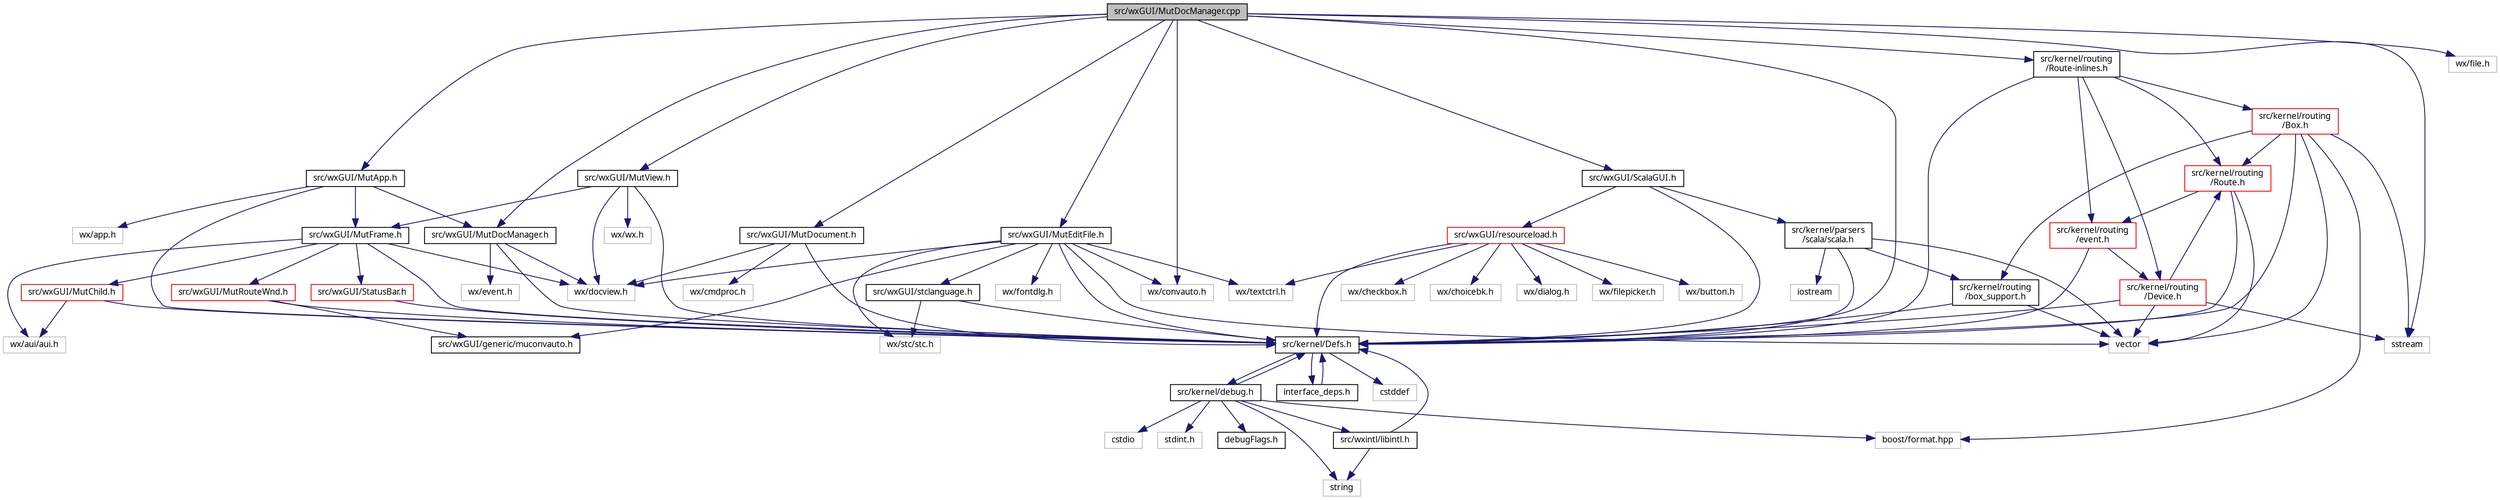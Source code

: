 digraph "src/wxGUI/MutDocManager.cpp"
{
  edge [fontname="Sans",fontsize="10",labelfontname="Sans",labelfontsize="10"];
  node [fontname="Sans",fontsize="10",shape=record];
  Node0 [label="src/wxGUI/MutDocManager.cpp",height=0.2,width=0.4,color="black", fillcolor="grey75", style="filled", fontcolor="black"];
  Node0 -> Node1 [color="midnightblue",fontsize="10",style="solid",fontname="Sans"];
  Node1 [label="src/kernel/Defs.h",height=0.2,width=0.4,color="black", fillcolor="white", style="filled",URL="$d1/d73/Defs_8h.html",tooltip="Common definitions. "];
  Node1 -> Node2 [color="midnightblue",fontsize="10",style="solid",fontname="Sans"];
  Node2 [label="interface_deps.h",height=0.2,width=0.4,color="black", fillcolor="white", style="filled",URL="$de/ddd/interface__deps_8h.html"];
  Node2 -> Node1 [color="midnightblue",fontsize="10",style="solid",fontname="Sans"];
  Node1 -> Node3 [color="midnightblue",fontsize="10",style="solid",fontname="Sans"];
  Node3 [label="cstddef",height=0.2,width=0.4,color="grey75", fillcolor="white", style="filled"];
  Node1 -> Node4 [color="midnightblue",fontsize="10",style="solid",fontname="Sans"];
  Node4 [label="src/kernel/debug.h",height=0.2,width=0.4,color="black", fillcolor="white", style="filled",URL="$db/d16/debug_8h.html"];
  Node4 -> Node1 [color="midnightblue",fontsize="10",style="solid",fontname="Sans"];
  Node4 -> Node5 [color="midnightblue",fontsize="10",style="solid",fontname="Sans"];
  Node5 [label="src/wxintl/libintl.h",height=0.2,width=0.4,color="black", fillcolor="white", style="filled",URL="$d4/d64/libintl_8h.html"];
  Node5 -> Node1 [color="midnightblue",fontsize="10",style="solid",fontname="Sans"];
  Node5 -> Node6 [color="midnightblue",fontsize="10",style="solid",fontname="Sans"];
  Node6 [label="string",height=0.2,width=0.4,color="grey75", fillcolor="white", style="filled"];
  Node4 -> Node6 [color="midnightblue",fontsize="10",style="solid",fontname="Sans"];
  Node4 -> Node7 [color="midnightblue",fontsize="10",style="solid",fontname="Sans"];
  Node7 [label="cstdio",height=0.2,width=0.4,color="grey75", fillcolor="white", style="filled"];
  Node4 -> Node8 [color="midnightblue",fontsize="10",style="solid",fontname="Sans"];
  Node8 [label="boost/format.hpp",height=0.2,width=0.4,color="grey75", fillcolor="white", style="filled"];
  Node4 -> Node9 [color="midnightblue",fontsize="10",style="solid",fontname="Sans"];
  Node9 [label="stdint.h",height=0.2,width=0.4,color="grey75", fillcolor="white", style="filled"];
  Node4 -> Node10 [color="midnightblue",fontsize="10",style="solid",fontname="Sans"];
  Node10 [label="debugFlags.h",height=0.2,width=0.4,color="black", fillcolor="white", style="filled",URL="$d4/dab/debugFlags_8h.html",tooltip="Debug flags for mutabor debug mode. "];
  Node0 -> Node11 [color="midnightblue",fontsize="10",style="solid",fontname="Sans"];
  Node11 [label="src/wxGUI/MutDocManager.h",height=0.2,width=0.4,color="black", fillcolor="white", style="filled",URL="$df/d7f/MutDocManager_8h.html"];
  Node11 -> Node1 [color="midnightblue",fontsize="10",style="solid",fontname="Sans"];
  Node11 -> Node12 [color="midnightblue",fontsize="10",style="solid",fontname="Sans"];
  Node12 [label="wx/docview.h",height=0.2,width=0.4,color="grey75", fillcolor="white", style="filled"];
  Node11 -> Node13 [color="midnightblue",fontsize="10",style="solid",fontname="Sans"];
  Node13 [label="wx/event.h",height=0.2,width=0.4,color="grey75", fillcolor="white", style="filled"];
  Node0 -> Node14 [color="midnightblue",fontsize="10",style="solid",fontname="Sans"];
  Node14 [label="src/wxGUI/MutView.h",height=0.2,width=0.4,color="black", fillcolor="white", style="filled",URL="$d0/d9e/MutView_8h.html"];
  Node14 -> Node1 [color="midnightblue",fontsize="10",style="solid",fontname="Sans"];
  Node14 -> Node15 [color="midnightblue",fontsize="10",style="solid",fontname="Sans"];
  Node15 [label="src/wxGUI/MutFrame.h",height=0.2,width=0.4,color="black", fillcolor="white", style="filled",URL="$dd/db5/MutFrame_8h.html"];
  Node15 -> Node1 [color="midnightblue",fontsize="10",style="solid",fontname="Sans"];
  Node15 -> Node16 [color="midnightblue",fontsize="10",style="solid",fontname="Sans"];
  Node16 [label="src/wxGUI/MutChild.h",height=0.2,width=0.4,color="red", fillcolor="white", style="filled",URL="$d2/df9/MutChild_8h.html",tooltip="Mutabor Mutabor Child Frame management. "];
  Node16 -> Node1 [color="midnightblue",fontsize="10",style="solid",fontname="Sans"];
  Node16 -> Node74 [color="midnightblue",fontsize="10",style="solid",fontname="Sans"];
  Node74 [label="wx/aui/aui.h",height=0.2,width=0.4,color="grey75", fillcolor="white", style="filled"];
  Node15 -> Node75 [color="midnightblue",fontsize="10",style="solid",fontname="Sans"];
  Node75 [label="src/wxGUI/MutRouteWnd.h",height=0.2,width=0.4,color="red", fillcolor="white", style="filled",URL="$d3/dd7/MutRouteWnd_8h.html"];
  Node75 -> Node1 [color="midnightblue",fontsize="10",style="solid",fontname="Sans"];
  Node75 -> Node77 [color="midnightblue",fontsize="10",style="solid",fontname="Sans"];
  Node77 [label="src/wxGUI/generic/muconvauto.h",height=0.2,width=0.4,color="black", fillcolor="white", style="filled",URL="$d1/dcd/muconvauto_8h.html",tooltip="Automatic Character set detection and conversion. "];
  Node15 -> Node120 [color="midnightblue",fontsize="10",style="solid",fontname="Sans"];
  Node120 [label="src/wxGUI/StatusBar.h",height=0.2,width=0.4,color="red", fillcolor="white", style="filled",URL="$d9/d6e/StatusBar_8h.html"];
  Node120 -> Node1 [color="midnightblue",fontsize="10",style="solid",fontname="Sans"];
  Node15 -> Node74 [color="midnightblue",fontsize="10",style="solid",fontname="Sans"];
  Node15 -> Node12 [color="midnightblue",fontsize="10",style="solid",fontname="Sans"];
  Node14 -> Node126 [color="midnightblue",fontsize="10",style="solid",fontname="Sans"];
  Node126 [label="wx/wx.h",height=0.2,width=0.4,color="grey75", fillcolor="white", style="filled"];
  Node14 -> Node12 [color="midnightblue",fontsize="10",style="solid",fontname="Sans"];
  Node0 -> Node127 [color="midnightblue",fontsize="10",style="solid",fontname="Sans"];
  Node127 [label="src/wxGUI/MutDocument.h",height=0.2,width=0.4,color="black", fillcolor="white", style="filled",URL="$db/d00/MutDocument_8h.html"];
  Node127 -> Node1 [color="midnightblue",fontsize="10",style="solid",fontname="Sans"];
  Node127 -> Node12 [color="midnightblue",fontsize="10",style="solid",fontname="Sans"];
  Node127 -> Node128 [color="midnightblue",fontsize="10",style="solid",fontname="Sans"];
  Node128 [label="wx/cmdproc.h",height=0.2,width=0.4,color="grey75", fillcolor="white", style="filled"];
  Node0 -> Node105 [color="midnightblue",fontsize="10",style="solid",fontname="Sans"];
  Node105 [label="src/wxGUI/MutEditFile.h",height=0.2,width=0.4,color="black", fillcolor="white", style="filled",URL="$d5/dfb/MutEditFile_8h.html"];
  Node105 -> Node1 [color="midnightblue",fontsize="10",style="solid",fontname="Sans"];
  Node105 -> Node106 [color="midnightblue",fontsize="10",style="solid",fontname="Sans"];
  Node106 [label="src/wxGUI/stclanguage.h",height=0.2,width=0.4,color="black", fillcolor="white", style="filled",URL="$d1/de5/stclanguage_8h.html"];
  Node106 -> Node1 [color="midnightblue",fontsize="10",style="solid",fontname="Sans"];
  Node106 -> Node107 [color="midnightblue",fontsize="10",style="solid",fontname="Sans"];
  Node107 [label="wx/stc/stc.h",height=0.2,width=0.4,color="grey75", fillcolor="white", style="filled"];
  Node105 -> Node77 [color="midnightblue",fontsize="10",style="solid",fontname="Sans"];
  Node105 -> Node29 [color="midnightblue",fontsize="10",style="solid",fontname="Sans"];
  Node29 [label="vector",height=0.2,width=0.4,color="grey75", fillcolor="white", style="filled"];
  Node105 -> Node108 [color="midnightblue",fontsize="10",style="solid",fontname="Sans"];
  Node108 [label="wx/textctrl.h",height=0.2,width=0.4,color="grey75", fillcolor="white", style="filled"];
  Node105 -> Node12 [color="midnightblue",fontsize="10",style="solid",fontname="Sans"];
  Node105 -> Node107 [color="midnightblue",fontsize="10",style="solid",fontname="Sans"];
  Node105 -> Node109 [color="midnightblue",fontsize="10",style="solid",fontname="Sans"];
  Node109 [label="wx/fontdlg.h",height=0.2,width=0.4,color="grey75", fillcolor="white", style="filled"];
  Node105 -> Node110 [color="midnightblue",fontsize="10",style="solid",fontname="Sans"];
  Node110 [label="wx/convauto.h",height=0.2,width=0.4,color="grey75", fillcolor="white", style="filled"];
  Node0 -> Node129 [color="midnightblue",fontsize="10",style="solid",fontname="Sans"];
  Node129 [label="src/wxGUI/MutApp.h",height=0.2,width=0.4,color="black", fillcolor="white", style="filled",URL="$db/dc1/MutApp_8h.html"];
  Node129 -> Node1 [color="midnightblue",fontsize="10",style="solid",fontname="Sans"];
  Node129 -> Node15 [color="midnightblue",fontsize="10",style="solid",fontname="Sans"];
  Node129 -> Node11 [color="midnightblue",fontsize="10",style="solid",fontname="Sans"];
  Node129 -> Node130 [color="midnightblue",fontsize="10",style="solid",fontname="Sans"];
  Node130 [label="wx/app.h",height=0.2,width=0.4,color="grey75", fillcolor="white", style="filled"];
  Node0 -> Node131 [color="midnightblue",fontsize="10",style="solid",fontname="Sans"];
  Node131 [label="src/wxGUI/ScalaGUI.h",height=0.2,width=0.4,color="black", fillcolor="white", style="filled",URL="$d2/d8b/ScalaGUI_8h.html"];
  Node131 -> Node1 [color="midnightblue",fontsize="10",style="solid",fontname="Sans"];
  Node131 -> Node132 [color="midnightblue",fontsize="10",style="solid",fontname="Sans"];
  Node132 [label="src/kernel/parsers\l/scala/scala.h",height=0.2,width=0.4,color="black", fillcolor="white", style="filled",URL="$da/db7/scala_8h.html"];
  Node132 -> Node1 [color="midnightblue",fontsize="10",style="solid",fontname="Sans"];
  Node132 -> Node69 [color="midnightblue",fontsize="10",style="solid",fontname="Sans"];
  Node69 [label="src/kernel/routing\l/box_support.h",height=0.2,width=0.4,color="black", fillcolor="white", style="filled",URL="$d2/dfc/box__support_8h.html",tooltip="Mutabor Box for C++. "];
  Node69 -> Node1 [color="midnightblue",fontsize="10",style="solid",fontname="Sans"];
  Node69 -> Node29 [color="midnightblue",fontsize="10",style="solid",fontname="Sans"];
  Node132 -> Node29 [color="midnightblue",fontsize="10",style="solid",fontname="Sans"];
  Node132 -> Node22 [color="midnightblue",fontsize="10",style="solid",fontname="Sans"];
  Node22 [label="iostream",height=0.2,width=0.4,color="grey75", fillcolor="white", style="filled"];
  Node131 -> Node133 [color="midnightblue",fontsize="10",style="solid",fontname="Sans"];
  Node133 [label="src/wxGUI/resourceload.h",height=0.2,width=0.4,color="red", fillcolor="white", style="filled",URL="$d3/daf/resourceload_8h.html"];
  Node133 -> Node1 [color="midnightblue",fontsize="10",style="solid",fontname="Sans"];
  Node133 -> Node134 [color="midnightblue",fontsize="10",style="solid",fontname="Sans"];
  Node134 [label="wx/button.h",height=0.2,width=0.4,color="grey75", fillcolor="white", style="filled"];
  Node133 -> Node135 [color="midnightblue",fontsize="10",style="solid",fontname="Sans"];
  Node135 [label="wx/checkbox.h",height=0.2,width=0.4,color="grey75", fillcolor="white", style="filled"];
  Node133 -> Node136 [color="midnightblue",fontsize="10",style="solid",fontname="Sans"];
  Node136 [label="wx/choicebk.h",height=0.2,width=0.4,color="grey75", fillcolor="white", style="filled"];
  Node133 -> Node137 [color="midnightblue",fontsize="10",style="solid",fontname="Sans"];
  Node137 [label="wx/dialog.h",height=0.2,width=0.4,color="grey75", fillcolor="white", style="filled"];
  Node133 -> Node138 [color="midnightblue",fontsize="10",style="solid",fontname="Sans"];
  Node138 [label="wx/filepicker.h",height=0.2,width=0.4,color="grey75", fillcolor="white", style="filled"];
  Node133 -> Node108 [color="midnightblue",fontsize="10",style="solid",fontname="Sans"];
  Node0 -> Node146 [color="midnightblue",fontsize="10",style="solid",fontname="Sans"];
  Node146 [label="src/kernel/routing\l/Route-inlines.h",height=0.2,width=0.4,color="black", fillcolor="white", style="filled",URL="$d2/d2c/Route-inlines_8h.html"];
  Node146 -> Node1 [color="midnightblue",fontsize="10",style="solid",fontname="Sans"];
  Node146 -> Node40 [color="midnightblue",fontsize="10",style="solid",fontname="Sans"];
  Node40 [label="src/kernel/routing\l/Route.h",height=0.2,width=0.4,color="red", fillcolor="white", style="filled",URL="$d1/d65/Route_8h.html",tooltip="Routing. "];
  Node40 -> Node1 [color="midnightblue",fontsize="10",style="solid",fontname="Sans"];
  Node40 -> Node29 [color="midnightblue",fontsize="10",style="solid",fontname="Sans"];
  Node40 -> Node46 [color="midnightblue",fontsize="10",style="solid",fontname="Sans"];
  Node46 [label="src/kernel/routing\l/event.h",height=0.2,width=0.4,color="red", fillcolor="white", style="filled",URL="$dd/d20/event_8h.html"];
  Node46 -> Node1 [color="midnightblue",fontsize="10",style="solid",fontname="Sans"];
  Node46 -> Node47 [color="midnightblue",fontsize="10",style="solid",fontname="Sans"];
  Node47 [label="src/kernel/routing\l/Device.h",height=0.2,width=0.4,color="red", fillcolor="white", style="filled",URL="$de/d05/Device_8h.html",tooltip="Routing. "];
  Node47 -> Node1 [color="midnightblue",fontsize="10",style="solid",fontname="Sans"];
  Node47 -> Node40 [color="midnightblue",fontsize="10",style="solid",fontname="Sans"];
  Node47 -> Node29 [color="midnightblue",fontsize="10",style="solid",fontname="Sans"];
  Node47 -> Node58 [color="midnightblue",fontsize="10",style="solid",fontname="Sans"];
  Node58 [label="sstream",height=0.2,width=0.4,color="grey75", fillcolor="white", style="filled"];
  Node146 -> Node47 [color="midnightblue",fontsize="10",style="solid",fontname="Sans"];
  Node146 -> Node35 [color="midnightblue",fontsize="10",style="solid",fontname="Sans"];
  Node35 [label="src/kernel/routing\l/Box.h",height=0.2,width=0.4,color="red", fillcolor="white", style="filled",URL="$de/d0f/Box_8h.html",tooltip="Mutabor Box for C++. "];
  Node35 -> Node1 [color="midnightblue",fontsize="10",style="solid",fontname="Sans"];
  Node35 -> Node40 [color="midnightblue",fontsize="10",style="solid",fontname="Sans"];
  Node35 -> Node69 [color="midnightblue",fontsize="10",style="solid",fontname="Sans"];
  Node35 -> Node29 [color="midnightblue",fontsize="10",style="solid",fontname="Sans"];
  Node35 -> Node58 [color="midnightblue",fontsize="10",style="solid",fontname="Sans"];
  Node35 -> Node8 [color="midnightblue",fontsize="10",style="solid",fontname="Sans"];
  Node146 -> Node46 [color="midnightblue",fontsize="10",style="solid",fontname="Sans"];
  Node0 -> Node147 [color="midnightblue",fontsize="10",style="solid",fontname="Sans"];
  Node147 [label="wx/file.h",height=0.2,width=0.4,color="grey75", fillcolor="white", style="filled"];
  Node0 -> Node110 [color="midnightblue",fontsize="10",style="solid",fontname="Sans"];
  Node0 -> Node58 [color="midnightblue",fontsize="10",style="solid",fontname="Sans"];
}
